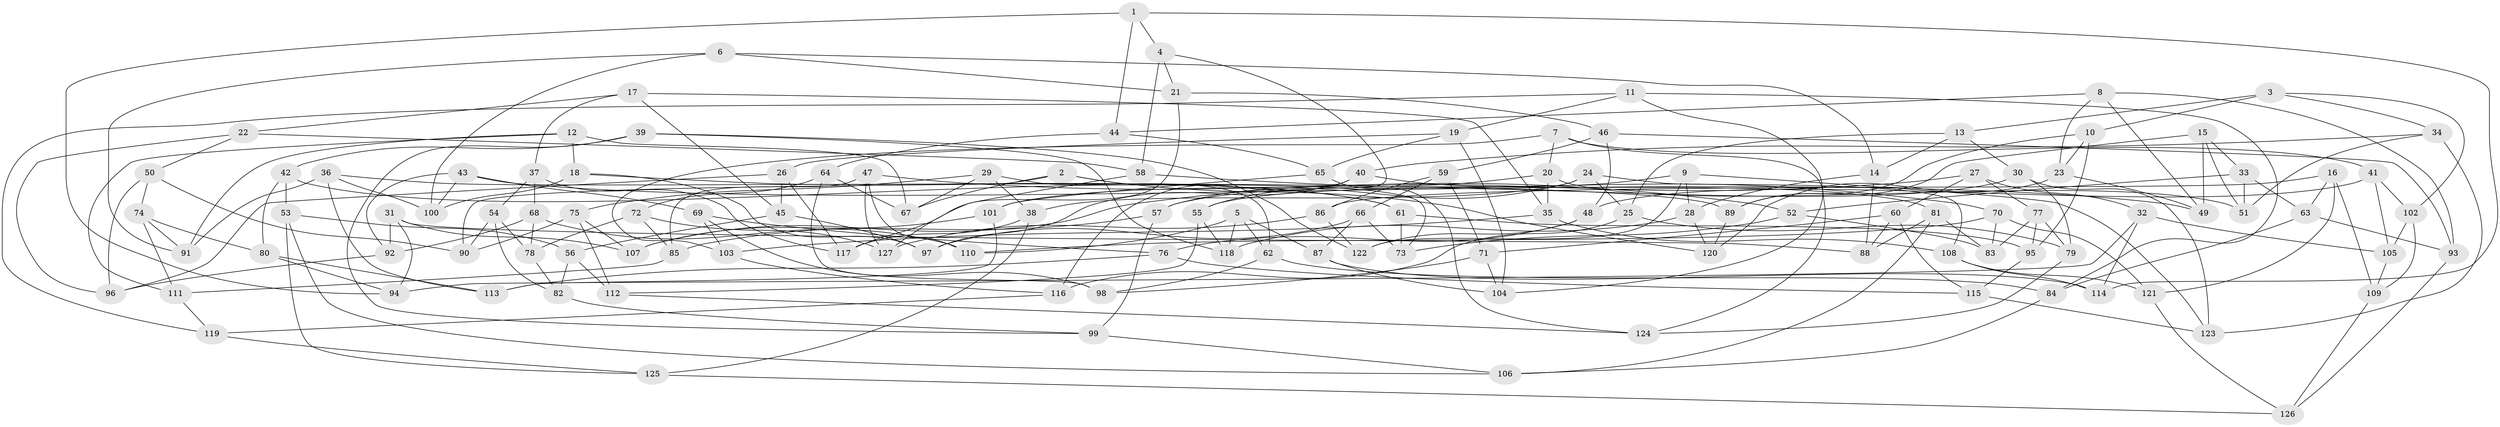 // coarse degree distribution, {4: 0.8089887640449438, 9: 0.033707865168539325, 12: 0.02247191011235955, 3: 0.07865168539325842, 11: 0.033707865168539325, 10: 0.011235955056179775, 7: 0.011235955056179775}
// Generated by graph-tools (version 1.1) at 2025/53/03/04/25 22:53:59]
// undirected, 127 vertices, 254 edges
graph export_dot {
  node [color=gray90,style=filled];
  1;
  2;
  3;
  4;
  5;
  6;
  7;
  8;
  9;
  10;
  11;
  12;
  13;
  14;
  15;
  16;
  17;
  18;
  19;
  20;
  21;
  22;
  23;
  24;
  25;
  26;
  27;
  28;
  29;
  30;
  31;
  32;
  33;
  34;
  35;
  36;
  37;
  38;
  39;
  40;
  41;
  42;
  43;
  44;
  45;
  46;
  47;
  48;
  49;
  50;
  51;
  52;
  53;
  54;
  55;
  56;
  57;
  58;
  59;
  60;
  61;
  62;
  63;
  64;
  65;
  66;
  67;
  68;
  69;
  70;
  71;
  72;
  73;
  74;
  75;
  76;
  77;
  78;
  79;
  80;
  81;
  82;
  83;
  84;
  85;
  86;
  87;
  88;
  89;
  90;
  91;
  92;
  93;
  94;
  95;
  96;
  97;
  98;
  99;
  100;
  101;
  102;
  103;
  104;
  105;
  106;
  107;
  108;
  109;
  110;
  111;
  112;
  113;
  114;
  115;
  116;
  117;
  118;
  119;
  120;
  121;
  122;
  123;
  124;
  125;
  126;
  127;
  1 -- 114;
  1 -- 44;
  1 -- 94;
  1 -- 4;
  2 -- 90;
  2 -- 67;
  2 -- 73;
  2 -- 120;
  3 -- 10;
  3 -- 13;
  3 -- 102;
  3 -- 34;
  4 -- 58;
  4 -- 21;
  4 -- 55;
  5 -- 118;
  5 -- 87;
  5 -- 110;
  5 -- 62;
  6 -- 21;
  6 -- 91;
  6 -- 14;
  6 -- 100;
  7 -- 104;
  7 -- 103;
  7 -- 41;
  7 -- 20;
  8 -- 23;
  8 -- 44;
  8 -- 49;
  8 -- 93;
  9 -- 123;
  9 -- 55;
  9 -- 122;
  9 -- 28;
  10 -- 89;
  10 -- 23;
  10 -- 95;
  11 -- 19;
  11 -- 119;
  11 -- 124;
  11 -- 84;
  12 -- 18;
  12 -- 91;
  12 -- 111;
  12 -- 67;
  13 -- 14;
  13 -- 25;
  13 -- 30;
  14 -- 88;
  14 -- 28;
  15 -- 49;
  15 -- 33;
  15 -- 51;
  15 -- 89;
  16 -- 121;
  16 -- 109;
  16 -- 86;
  16 -- 63;
  17 -- 22;
  17 -- 35;
  17 -- 45;
  17 -- 37;
  18 -- 61;
  18 -- 97;
  18 -- 100;
  19 -- 26;
  19 -- 65;
  19 -- 104;
  20 -- 35;
  20 -- 51;
  20 -- 101;
  21 -- 117;
  21 -- 46;
  22 -- 58;
  22 -- 96;
  22 -- 50;
  23 -- 49;
  23 -- 120;
  24 -- 57;
  24 -- 25;
  24 -- 108;
  24 -- 38;
  25 -- 116;
  25 -- 79;
  26 -- 96;
  26 -- 45;
  26 -- 117;
  27 -- 32;
  27 -- 60;
  27 -- 77;
  27 -- 107;
  28 -- 120;
  28 -- 118;
  29 -- 75;
  29 -- 38;
  29 -- 67;
  29 -- 62;
  30 -- 79;
  30 -- 123;
  30 -- 57;
  31 -- 88;
  31 -- 94;
  31 -- 107;
  31 -- 92;
  32 -- 114;
  32 -- 94;
  32 -- 105;
  33 -- 51;
  33 -- 63;
  33 -- 52;
  34 -- 40;
  34 -- 51;
  34 -- 123;
  35 -- 108;
  35 -- 103;
  36 -- 91;
  36 -- 89;
  36 -- 100;
  36 -- 113;
  37 -- 54;
  37 -- 117;
  37 -- 68;
  38 -- 117;
  38 -- 125;
  39 -- 42;
  39 -- 118;
  39 -- 99;
  39 -- 122;
  40 -- 97;
  40 -- 116;
  40 -- 81;
  41 -- 102;
  41 -- 105;
  41 -- 48;
  42 -- 53;
  42 -- 80;
  42 -- 61;
  43 -- 92;
  43 -- 49;
  43 -- 69;
  43 -- 100;
  44 -- 65;
  44 -- 64;
  45 -- 56;
  45 -- 97;
  46 -- 48;
  46 -- 93;
  46 -- 59;
  47 -- 110;
  47 -- 52;
  47 -- 127;
  47 -- 85;
  48 -- 122;
  48 -- 76;
  50 -- 74;
  50 -- 96;
  50 -- 90;
  52 -- 73;
  52 -- 83;
  53 -- 56;
  53 -- 125;
  53 -- 106;
  54 -- 78;
  54 -- 82;
  54 -- 90;
  55 -- 112;
  55 -- 118;
  56 -- 112;
  56 -- 82;
  57 -- 85;
  57 -- 99;
  58 -- 70;
  58 -- 127;
  59 -- 66;
  59 -- 86;
  59 -- 71;
  60 -- 115;
  60 -- 71;
  60 -- 88;
  61 -- 95;
  61 -- 73;
  62 -- 98;
  62 -- 84;
  63 -- 93;
  63 -- 84;
  64 -- 98;
  64 -- 72;
  64 -- 67;
  65 -- 124;
  65 -- 101;
  66 -- 97;
  66 -- 73;
  66 -- 87;
  68 -- 110;
  68 -- 78;
  68 -- 92;
  69 -- 103;
  69 -- 98;
  69 -- 76;
  70 -- 121;
  70 -- 110;
  70 -- 83;
  71 -- 98;
  71 -- 104;
  72 -- 85;
  72 -- 127;
  72 -- 78;
  74 -- 111;
  74 -- 80;
  74 -- 91;
  75 -- 90;
  75 -- 112;
  75 -- 107;
  76 -- 113;
  76 -- 115;
  77 -- 95;
  77 -- 79;
  77 -- 83;
  78 -- 82;
  79 -- 124;
  80 -- 113;
  80 -- 94;
  81 -- 83;
  81 -- 106;
  81 -- 88;
  82 -- 99;
  84 -- 106;
  85 -- 111;
  86 -- 127;
  86 -- 122;
  87 -- 104;
  87 -- 114;
  89 -- 120;
  92 -- 96;
  93 -- 126;
  95 -- 115;
  99 -- 106;
  101 -- 107;
  101 -- 113;
  102 -- 105;
  102 -- 109;
  103 -- 116;
  105 -- 109;
  108 -- 114;
  108 -- 121;
  109 -- 126;
  111 -- 119;
  112 -- 124;
  115 -- 123;
  116 -- 119;
  119 -- 125;
  121 -- 126;
  125 -- 126;
}
